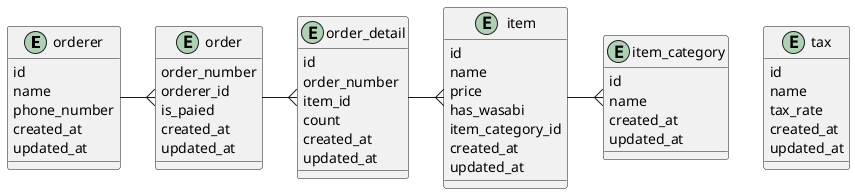 @startuml osushi_table

entity orderer {
    id
    name
    phone_number
    created_at
    updated_at
}


entity item {
    id
    name
    price
    has_wasabi
    item_category_id
    created_at
    updated_at
}

entity item_category {
    id
    name
    created_at
    updated_at
}

entity order {
    order_number
    orderer_id
    is_paied
    created_at
    updated_at
}

entity order_detail {
    id
    order_number
    item_id
    count
    created_at
    updated_at
}

entity tax {
    id
    name
    tax_rate
    created_at
    updated_at
}

orderer -{ order
order -{ order_detail
order_detail -{ item
item -{ item_category

@enduml